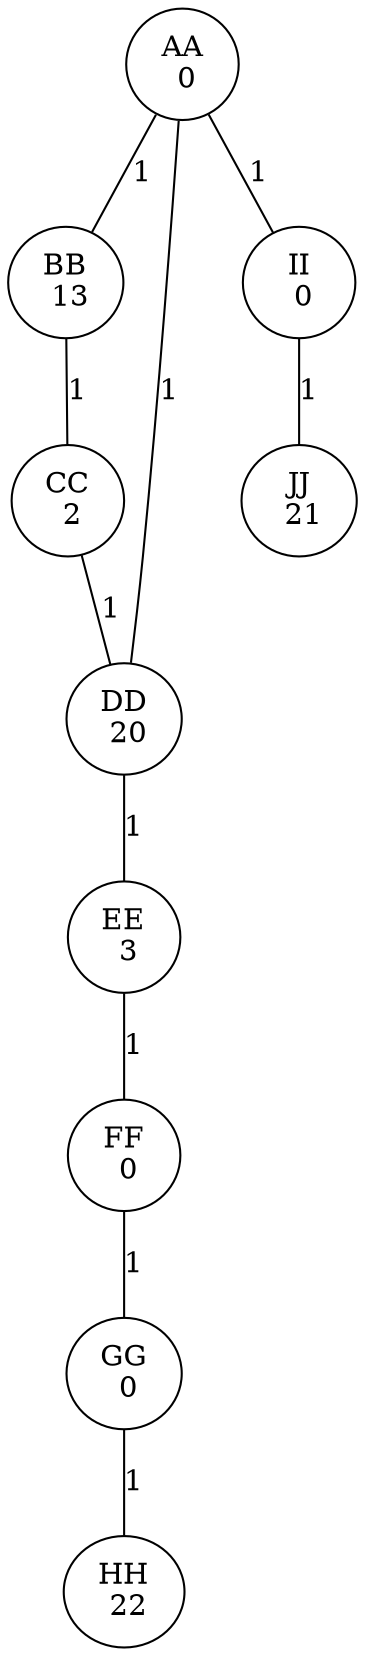 graph {
AA [label="AA\n 0"]
BB [label="BB\n 13"]
CC [label="CC\n 2"]
DD [label="DD\n 20"]
EE [label="EE\n 3"]
FF [label="FF\n 0"]
GG [label="GG\n 0"]
HH [label="HH\n 22"]
II [label="II\n 0"]
JJ [label="JJ\n 21"]
AA--DD [label="1"]
AA--II [label="1"]
AA--BB [label="1"]
BB--CC [label="1"]
CC--DD [label="1"]
DD--EE [label="1"]
EE--FF [label="1"]
FF--GG [label="1"]
GG--HH [label="1"]
II--JJ [label="1"]
}
